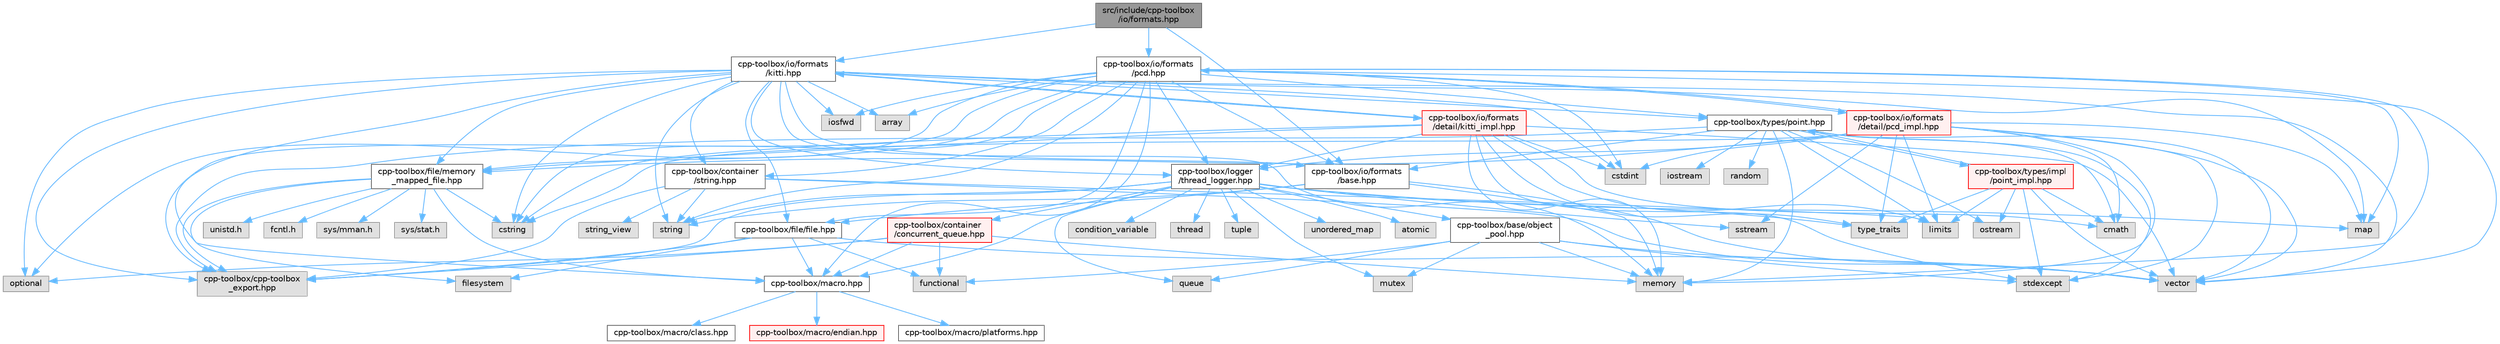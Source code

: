 digraph "src/include/cpp-toolbox/io/formats.hpp"
{
 // LATEX_PDF_SIZE
  bgcolor="transparent";
  edge [fontname=Helvetica,fontsize=10,labelfontname=Helvetica,labelfontsize=10];
  node [fontname=Helvetica,fontsize=10,shape=box,height=0.2,width=0.4];
  Node1 [id="Node000001",label="src/include/cpp-toolbox\l/io/formats.hpp",height=0.2,width=0.4,color="gray40", fillcolor="grey60", style="filled", fontcolor="black",tooltip=" "];
  Node1 -> Node2 [id="edge1_Node000001_Node000002",color="steelblue1",style="solid",tooltip=" "];
  Node2 [id="Node000002",label="cpp-toolbox/io/formats\l/base.hpp",height=0.2,width=0.4,color="grey40", fillcolor="white", style="filled",URL="$io_2formats_2base_8hpp.html",tooltip=" "];
  Node2 -> Node3 [id="edge2_Node000002_Node000003",color="steelblue1",style="solid",tooltip=" "];
  Node3 [id="Node000003",label="memory",height=0.2,width=0.4,color="grey60", fillcolor="#E0E0E0", style="filled",tooltip=" "];
  Node2 -> Node4 [id="edge3_Node000002_Node000004",color="steelblue1",style="solid",tooltip=" "];
  Node4 [id="Node000004",label="string",height=0.2,width=0.4,color="grey60", fillcolor="#E0E0E0", style="filled",tooltip=" "];
  Node2 -> Node5 [id="edge4_Node000002_Node000005",color="steelblue1",style="solid",tooltip=" "];
  Node5 [id="Node000005",label="vector",height=0.2,width=0.4,color="grey60", fillcolor="#E0E0E0", style="filled",tooltip=" "];
  Node2 -> Node6 [id="edge5_Node000002_Node000006",color="steelblue1",style="solid",tooltip=" "];
  Node6 [id="Node000006",label="cpp-toolbox/file/file.hpp",height=0.2,width=0.4,color="grey40", fillcolor="white", style="filled",URL="$file_8hpp.html",tooltip=" "];
  Node6 -> Node7 [id="edge6_Node000006_Node000007",color="steelblue1",style="solid",tooltip=" "];
  Node7 [id="Node000007",label="filesystem",height=0.2,width=0.4,color="grey60", fillcolor="#E0E0E0", style="filled",tooltip=" "];
  Node6 -> Node8 [id="edge7_Node000006_Node000008",color="steelblue1",style="solid",tooltip=" "];
  Node8 [id="Node000008",label="functional",height=0.2,width=0.4,color="grey60", fillcolor="#E0E0E0", style="filled",tooltip=" "];
  Node6 -> Node5 [id="edge8_Node000006_Node000005",color="steelblue1",style="solid",tooltip=" "];
  Node6 -> Node9 [id="edge9_Node000006_Node000009",color="steelblue1",style="solid",tooltip=" "];
  Node9 [id="Node000009",label="cpp-toolbox/cpp-toolbox\l_export.hpp",height=0.2,width=0.4,color="grey60", fillcolor="#E0E0E0", style="filled",tooltip=" "];
  Node6 -> Node10 [id="edge10_Node000006_Node000010",color="steelblue1",style="solid",tooltip=" "];
  Node10 [id="Node000010",label="cpp-toolbox/macro.hpp",height=0.2,width=0.4,color="grey40", fillcolor="white", style="filled",URL="$macro_8hpp.html",tooltip="通用的编译器、平台、架构检测和实用宏定义 / Common macros for compiler, platform, architecture detection and utility macro..."];
  Node10 -> Node11 [id="edge11_Node000010_Node000011",color="steelblue1",style="solid",tooltip=" "];
  Node11 [id="Node000011",label="cpp-toolbox/macro/class.hpp",height=0.2,width=0.4,color="grey40", fillcolor="white", style="filled",URL="$class_8hpp.html",tooltip=" "];
  Node10 -> Node12 [id="edge12_Node000010_Node000012",color="steelblue1",style="solid",tooltip=" "];
  Node12 [id="Node000012",label="cpp-toolbox/macro/endian.hpp",height=0.2,width=0.4,color="red", fillcolor="#FFF0F0", style="filled",URL="$endian_8hpp.html",tooltip=" "];
  Node10 -> Node14 [id="edge13_Node000010_Node000014",color="steelblue1",style="solid",tooltip=" "];
  Node14 [id="Node000014",label="cpp-toolbox/macro/platforms.hpp",height=0.2,width=0.4,color="grey40", fillcolor="white", style="filled",URL="$platforms_8hpp.html",tooltip=" "];
  Node1 -> Node15 [id="edge14_Node000001_Node000015",color="steelblue1",style="solid",tooltip=" "];
  Node15 [id="Node000015",label="cpp-toolbox/io/formats\l/kitti.hpp",height=0.2,width=0.4,color="grey40", fillcolor="white", style="filled",URL="$kitti_8hpp.html",tooltip=" "];
  Node15 -> Node16 [id="edge15_Node000015_Node000016",color="steelblue1",style="solid",tooltip=" "];
  Node16 [id="Node000016",label="array",height=0.2,width=0.4,color="grey60", fillcolor="#E0E0E0", style="filled",tooltip=" "];
  Node15 -> Node17 [id="edge16_Node000015_Node000017",color="steelblue1",style="solid",tooltip=" "];
  Node17 [id="Node000017",label="cstdint",height=0.2,width=0.4,color="grey60", fillcolor="#E0E0E0", style="filled",tooltip=" "];
  Node15 -> Node18 [id="edge17_Node000015_Node000018",color="steelblue1",style="solid",tooltip=" "];
  Node18 [id="Node000018",label="cstring",height=0.2,width=0.4,color="grey60", fillcolor="#E0E0E0", style="filled",tooltip=" "];
  Node15 -> Node19 [id="edge18_Node000015_Node000019",color="steelblue1",style="solid",tooltip=" "];
  Node19 [id="Node000019",label="iosfwd",height=0.2,width=0.4,color="grey60", fillcolor="#E0E0E0", style="filled",tooltip=" "];
  Node15 -> Node20 [id="edge19_Node000015_Node000020",color="steelblue1",style="solid",tooltip=" "];
  Node20 [id="Node000020",label="map",height=0.2,width=0.4,color="grey60", fillcolor="#E0E0E0", style="filled",tooltip=" "];
  Node15 -> Node3 [id="edge20_Node000015_Node000003",color="steelblue1",style="solid",tooltip=" "];
  Node15 -> Node21 [id="edge21_Node000015_Node000021",color="steelblue1",style="solid",tooltip=" "];
  Node21 [id="Node000021",label="optional",height=0.2,width=0.4,color="grey60", fillcolor="#E0E0E0", style="filled",tooltip=" "];
  Node15 -> Node4 [id="edge22_Node000015_Node000004",color="steelblue1",style="solid",tooltip=" "];
  Node15 -> Node5 [id="edge23_Node000015_Node000005",color="steelblue1",style="solid",tooltip=" "];
  Node15 -> Node22 [id="edge24_Node000015_Node000022",color="steelblue1",style="solid",tooltip=" "];
  Node22 [id="Node000022",label="cpp-toolbox/container\l/string.hpp",height=0.2,width=0.4,color="grey40", fillcolor="white", style="filled",URL="$string_8hpp.html",tooltip=" "];
  Node22 -> Node23 [id="edge25_Node000022_Node000023",color="steelblue1",style="solid",tooltip=" "];
  Node23 [id="Node000023",label="limits",height=0.2,width=0.4,color="grey60", fillcolor="#E0E0E0", style="filled",tooltip=" "];
  Node22 -> Node4 [id="edge26_Node000022_Node000004",color="steelblue1",style="solid",tooltip=" "];
  Node22 -> Node24 [id="edge27_Node000022_Node000024",color="steelblue1",style="solid",tooltip=" "];
  Node24 [id="Node000024",label="string_view",height=0.2,width=0.4,color="grey60", fillcolor="#E0E0E0", style="filled",tooltip=" "];
  Node22 -> Node5 [id="edge28_Node000022_Node000005",color="steelblue1",style="solid",tooltip=" "];
  Node22 -> Node9 [id="edge29_Node000022_Node000009",color="steelblue1",style="solid",tooltip=" "];
  Node15 -> Node9 [id="edge30_Node000015_Node000009",color="steelblue1",style="solid",tooltip=" "];
  Node15 -> Node6 [id="edge31_Node000015_Node000006",color="steelblue1",style="solid",tooltip=" "];
  Node15 -> Node25 [id="edge32_Node000015_Node000025",color="steelblue1",style="solid",tooltip=" "];
  Node25 [id="Node000025",label="cpp-toolbox/file/memory\l_mapped_file.hpp",height=0.2,width=0.4,color="grey40", fillcolor="white", style="filled",URL="$memory__mapped__file_8hpp.html",tooltip=" "];
  Node25 -> Node18 [id="edge33_Node000025_Node000018",color="steelblue1",style="solid",tooltip=" "];
  Node25 -> Node7 [id="edge34_Node000025_Node000007",color="steelblue1",style="solid",tooltip=" "];
  Node25 -> Node10 [id="edge35_Node000025_Node000010",color="steelblue1",style="solid",tooltip=" "];
  Node25 -> Node9 [id="edge36_Node000025_Node000009",color="steelblue1",style="solid",tooltip=" "];
  Node25 -> Node26 [id="edge37_Node000025_Node000026",color="steelblue1",style="solid",tooltip=" "];
  Node26 [id="Node000026",label="fcntl.h",height=0.2,width=0.4,color="grey60", fillcolor="#E0E0E0", style="filled",tooltip=" "];
  Node25 -> Node27 [id="edge38_Node000025_Node000027",color="steelblue1",style="solid",tooltip=" "];
  Node27 [id="Node000027",label="sys/mman.h",height=0.2,width=0.4,color="grey60", fillcolor="#E0E0E0", style="filled",tooltip=" "];
  Node25 -> Node28 [id="edge39_Node000025_Node000028",color="steelblue1",style="solid",tooltip=" "];
  Node28 [id="Node000028",label="sys/stat.h",height=0.2,width=0.4,color="grey60", fillcolor="#E0E0E0", style="filled",tooltip=" "];
  Node25 -> Node29 [id="edge40_Node000025_Node000029",color="steelblue1",style="solid",tooltip=" "];
  Node29 [id="Node000029",label="unistd.h",height=0.2,width=0.4,color="grey60", fillcolor="#E0E0E0", style="filled",tooltip=" "];
  Node15 -> Node2 [id="edge41_Node000015_Node000002",color="steelblue1",style="solid",tooltip=" "];
  Node15 -> Node30 [id="edge42_Node000015_Node000030",color="steelblue1",style="solid",tooltip=" "];
  Node30 [id="Node000030",label="cpp-toolbox/logger\l/thread_logger.hpp",height=0.2,width=0.4,color="grey40", fillcolor="white", style="filled",URL="$thread__logger_8hpp.html",tooltip=" "];
  Node30 -> Node31 [id="edge43_Node000030_Node000031",color="steelblue1",style="solid",tooltip=" "];
  Node31 [id="Node000031",label="atomic",height=0.2,width=0.4,color="grey60", fillcolor="#E0E0E0", style="filled",tooltip=" "];
  Node30 -> Node32 [id="edge44_Node000030_Node000032",color="steelblue1",style="solid",tooltip=" "];
  Node32 [id="Node000032",label="condition_variable",height=0.2,width=0.4,color="grey60", fillcolor="#E0E0E0", style="filled",tooltip=" "];
  Node30 -> Node20 [id="edge45_Node000030_Node000020",color="steelblue1",style="solid",tooltip=" "];
  Node30 -> Node33 [id="edge46_Node000030_Node000033",color="steelblue1",style="solid",tooltip=" "];
  Node33 [id="Node000033",label="mutex",height=0.2,width=0.4,color="grey60", fillcolor="#E0E0E0", style="filled",tooltip=" "];
  Node30 -> Node34 [id="edge47_Node000030_Node000034",color="steelblue1",style="solid",tooltip=" "];
  Node34 [id="Node000034",label="queue",height=0.2,width=0.4,color="grey60", fillcolor="#E0E0E0", style="filled",tooltip=" "];
  Node30 -> Node35 [id="edge48_Node000030_Node000035",color="steelblue1",style="solid",tooltip=" "];
  Node35 [id="Node000035",label="sstream",height=0.2,width=0.4,color="grey60", fillcolor="#E0E0E0", style="filled",tooltip=" "];
  Node30 -> Node4 [id="edge49_Node000030_Node000004",color="steelblue1",style="solid",tooltip=" "];
  Node30 -> Node36 [id="edge50_Node000030_Node000036",color="steelblue1",style="solid",tooltip=" "];
  Node36 [id="Node000036",label="thread",height=0.2,width=0.4,color="grey60", fillcolor="#E0E0E0", style="filled",tooltip=" "];
  Node30 -> Node37 [id="edge51_Node000030_Node000037",color="steelblue1",style="solid",tooltip=" "];
  Node37 [id="Node000037",label="tuple",height=0.2,width=0.4,color="grey60", fillcolor="#E0E0E0", style="filled",tooltip=" "];
  Node30 -> Node38 [id="edge52_Node000030_Node000038",color="steelblue1",style="solid",tooltip=" "];
  Node38 [id="Node000038",label="type_traits",height=0.2,width=0.4,color="grey60", fillcolor="#E0E0E0", style="filled",tooltip=" "];
  Node30 -> Node39 [id="edge53_Node000030_Node000039",color="steelblue1",style="solid",tooltip=" "];
  Node39 [id="Node000039",label="unordered_map",height=0.2,width=0.4,color="grey60", fillcolor="#E0E0E0", style="filled",tooltip=" "];
  Node30 -> Node9 [id="edge54_Node000030_Node000009",color="steelblue1",style="solid",tooltip=" "];
  Node30 -> Node10 [id="edge55_Node000030_Node000010",color="steelblue1",style="solid",tooltip=" "];
  Node30 -> Node40 [id="edge56_Node000030_Node000040",color="steelblue1",style="solid",tooltip=" "];
  Node40 [id="Node000040",label="cpp-toolbox/container\l/concurrent_queue.hpp",height=0.2,width=0.4,color="red", fillcolor="#FFF0F0", style="filled",URL="$concurrent__queue_8hpp.html",tooltip=" "];
  Node40 -> Node8 [id="edge57_Node000040_Node000008",color="steelblue1",style="solid",tooltip=" "];
  Node40 -> Node3 [id="edge58_Node000040_Node000003",color="steelblue1",style="solid",tooltip=" "];
  Node40 -> Node21 [id="edge59_Node000040_Node000021",color="steelblue1",style="solid",tooltip=" "];
  Node40 -> Node9 [id="edge60_Node000040_Node000009",color="steelblue1",style="solid",tooltip=" "];
  Node40 -> Node10 [id="edge61_Node000040_Node000010",color="steelblue1",style="solid",tooltip=" "];
  Node30 -> Node44 [id="edge62_Node000030_Node000044",color="steelblue1",style="solid",tooltip=" "];
  Node44 [id="Node000044",label="cpp-toolbox/base/object\l_pool.hpp",height=0.2,width=0.4,color="grey40", fillcolor="white", style="filled",URL="$object__pool_8hpp.html",tooltip=" "];
  Node44 -> Node8 [id="edge63_Node000044_Node000008",color="steelblue1",style="solid",tooltip=" "];
  Node44 -> Node3 [id="edge64_Node000044_Node000003",color="steelblue1",style="solid",tooltip=" "];
  Node44 -> Node33 [id="edge65_Node000044_Node000033",color="steelblue1",style="solid",tooltip=" "];
  Node44 -> Node34 [id="edge66_Node000044_Node000034",color="steelblue1",style="solid",tooltip=" "];
  Node44 -> Node45 [id="edge67_Node000044_Node000045",color="steelblue1",style="solid",tooltip=" "];
  Node45 [id="Node000045",label="stdexcept",height=0.2,width=0.4,color="grey60", fillcolor="#E0E0E0", style="filled",tooltip=" "];
  Node44 -> Node5 [id="edge68_Node000044_Node000005",color="steelblue1",style="solid",tooltip=" "];
  Node15 -> Node10 [id="edge69_Node000015_Node000010",color="steelblue1",style="solid",tooltip=" "];
  Node15 -> Node46 [id="edge70_Node000015_Node000046",color="steelblue1",style="solid",tooltip=" "];
  Node46 [id="Node000046",label="cpp-toolbox/types/point.hpp",height=0.2,width=0.4,color="grey40", fillcolor="white", style="filled",URL="$point_8hpp.html",tooltip=" "];
  Node46 -> Node47 [id="edge71_Node000046_Node000047",color="steelblue1",style="solid",tooltip=" "];
  Node47 [id="Node000047",label="cmath",height=0.2,width=0.4,color="grey60", fillcolor="#E0E0E0", style="filled",tooltip=" "];
  Node46 -> Node48 [id="edge72_Node000046_Node000048",color="steelblue1",style="solid",tooltip=" "];
  Node48 [id="Node000048",label="iostream",height=0.2,width=0.4,color="grey60", fillcolor="#E0E0E0", style="filled",tooltip=" "];
  Node46 -> Node23 [id="edge73_Node000046_Node000023",color="steelblue1",style="solid",tooltip=" "];
  Node46 -> Node3 [id="edge74_Node000046_Node000003",color="steelblue1",style="solid",tooltip=" "];
  Node46 -> Node49 [id="edge75_Node000046_Node000049",color="steelblue1",style="solid",tooltip=" "];
  Node49 [id="Node000049",label="ostream",height=0.2,width=0.4,color="grey60", fillcolor="#E0E0E0", style="filled",tooltip=" "];
  Node46 -> Node50 [id="edge76_Node000046_Node000050",color="steelblue1",style="solid",tooltip=" "];
  Node50 [id="Node000050",label="random",height=0.2,width=0.4,color="grey60", fillcolor="#E0E0E0", style="filled",tooltip=" "];
  Node46 -> Node45 [id="edge77_Node000046_Node000045",color="steelblue1",style="solid",tooltip=" "];
  Node46 -> Node5 [id="edge78_Node000046_Node000005",color="steelblue1",style="solid",tooltip=" "];
  Node46 -> Node9 [id="edge79_Node000046_Node000009",color="steelblue1",style="solid",tooltip=" "];
  Node46 -> Node2 [id="edge80_Node000046_Node000002",color="steelblue1",style="solid",tooltip=" "];
  Node46 -> Node51 [id="edge81_Node000046_Node000051",color="steelblue1",style="solid",tooltip=" "];
  Node51 [id="Node000051",label="cpp-toolbox/types/impl\l/point_impl.hpp",height=0.2,width=0.4,color="red", fillcolor="#FFF0F0", style="filled",URL="$point__impl_8hpp.html",tooltip=" "];
  Node51 -> Node47 [id="edge82_Node000051_Node000047",color="steelblue1",style="solid",tooltip=" "];
  Node51 -> Node23 [id="edge83_Node000051_Node000023",color="steelblue1",style="solid",tooltip=" "];
  Node51 -> Node49 [id="edge84_Node000051_Node000049",color="steelblue1",style="solid",tooltip=" "];
  Node51 -> Node45 [id="edge85_Node000051_Node000045",color="steelblue1",style="solid",tooltip=" "];
  Node51 -> Node38 [id="edge86_Node000051_Node000038",color="steelblue1",style="solid",tooltip=" "];
  Node51 -> Node5 [id="edge87_Node000051_Node000005",color="steelblue1",style="solid",tooltip=" "];
  Node51 -> Node46 [id="edge88_Node000051_Node000046",color="steelblue1",style="solid",tooltip=" "];
  Node15 -> Node53 [id="edge89_Node000015_Node000053",color="steelblue1",style="solid",tooltip=" "];
  Node53 [id="Node000053",label="cpp-toolbox/io/formats\l/detail/kitti_impl.hpp",height=0.2,width=0.4,color="red", fillcolor="#FFF0F0", style="filled",URL="$kitti__impl_8hpp.html",tooltip="此文件包含 kitti_format_t 的模板实现/This file contains the template implementations for kitti_format_t"];
  Node53 -> Node15 [id="edge90_Node000053_Node000015",color="steelblue1",style="solid",tooltip=" "];
  Node53 -> Node47 [id="edge91_Node000053_Node000047",color="steelblue1",style="solid",tooltip=" "];
  Node53 -> Node17 [id="edge92_Node000053_Node000017",color="steelblue1",style="solid",tooltip=" "];
  Node53 -> Node18 [id="edge93_Node000053_Node000018",color="steelblue1",style="solid",tooltip=" "];
  Node53 -> Node23 [id="edge94_Node000053_Node000023",color="steelblue1",style="solid",tooltip=" "];
  Node53 -> Node3 [id="edge95_Node000053_Node000003",color="steelblue1",style="solid",tooltip=" "];
  Node53 -> Node45 [id="edge96_Node000053_Node000045",color="steelblue1",style="solid",tooltip=" "];
  Node53 -> Node38 [id="edge97_Node000053_Node000038",color="steelblue1",style="solid",tooltip=" "];
  Node53 -> Node5 [id="edge98_Node000053_Node000005",color="steelblue1",style="solid",tooltip=" "];
  Node53 -> Node25 [id="edge99_Node000053_Node000025",color="steelblue1",style="solid",tooltip=" "];
  Node53 -> Node30 [id="edge100_Node000053_Node000030",color="steelblue1",style="solid",tooltip=" "];
  Node1 -> Node57 [id="edge101_Node000001_Node000057",color="steelblue1",style="solid",tooltip=" "];
  Node57 [id="Node000057",label="cpp-toolbox/io/formats\l/pcd.hpp",height=0.2,width=0.4,color="grey40", fillcolor="white", style="filled",URL="$pcd_8hpp.html",tooltip=" "];
  Node57 -> Node16 [id="edge102_Node000057_Node000016",color="steelblue1",style="solid",tooltip=" "];
  Node57 -> Node17 [id="edge103_Node000057_Node000017",color="steelblue1",style="solid",tooltip=" "];
  Node57 -> Node18 [id="edge104_Node000057_Node000018",color="steelblue1",style="solid",tooltip=" "];
  Node57 -> Node19 [id="edge105_Node000057_Node000019",color="steelblue1",style="solid",tooltip=" "];
  Node57 -> Node20 [id="edge106_Node000057_Node000020",color="steelblue1",style="solid",tooltip=" "];
  Node57 -> Node3 [id="edge107_Node000057_Node000003",color="steelblue1",style="solid",tooltip=" "];
  Node57 -> Node21 [id="edge108_Node000057_Node000021",color="steelblue1",style="solid",tooltip=" "];
  Node57 -> Node4 [id="edge109_Node000057_Node000004",color="steelblue1",style="solid",tooltip=" "];
  Node57 -> Node5 [id="edge110_Node000057_Node000005",color="steelblue1",style="solid",tooltip=" "];
  Node57 -> Node22 [id="edge111_Node000057_Node000022",color="steelblue1",style="solid",tooltip=" "];
  Node57 -> Node9 [id="edge112_Node000057_Node000009",color="steelblue1",style="solid",tooltip=" "];
  Node57 -> Node6 [id="edge113_Node000057_Node000006",color="steelblue1",style="solid",tooltip=" "];
  Node57 -> Node25 [id="edge114_Node000057_Node000025",color="steelblue1",style="solid",tooltip=" "];
  Node57 -> Node2 [id="edge115_Node000057_Node000002",color="steelblue1",style="solid",tooltip=" "];
  Node57 -> Node30 [id="edge116_Node000057_Node000030",color="steelblue1",style="solid",tooltip=" "];
  Node57 -> Node10 [id="edge117_Node000057_Node000010",color="steelblue1",style="solid",tooltip=" "];
  Node57 -> Node46 [id="edge118_Node000057_Node000046",color="steelblue1",style="solid",tooltip=" "];
  Node57 -> Node58 [id="edge119_Node000057_Node000058",color="steelblue1",style="solid",tooltip=" "];
  Node58 [id="Node000058",label="cpp-toolbox/io/formats\l/detail/pcd_impl.hpp",height=0.2,width=0.4,color="red", fillcolor="#FFF0F0", style="filled",URL="$pcd__impl_8hpp.html",tooltip="此文件包含 pcd_format_t 的模板实现/This file contains the template implementations for pcd_format_t"];
  Node58 -> Node57 [id="edge120_Node000058_Node000057",color="steelblue1",style="solid",tooltip=" "];
  Node58 -> Node47 [id="edge121_Node000058_Node000047",color="steelblue1",style="solid",tooltip=" "];
  Node58 -> Node17 [id="edge122_Node000058_Node000017",color="steelblue1",style="solid",tooltip=" "];
  Node58 -> Node18 [id="edge123_Node000058_Node000018",color="steelblue1",style="solid",tooltip=" "];
  Node58 -> Node23 [id="edge124_Node000058_Node000023",color="steelblue1",style="solid",tooltip=" "];
  Node58 -> Node20 [id="edge125_Node000058_Node000020",color="steelblue1",style="solid",tooltip=" "];
  Node58 -> Node3 [id="edge126_Node000058_Node000003",color="steelblue1",style="solid",tooltip=" "];
  Node58 -> Node35 [id="edge127_Node000058_Node000035",color="steelblue1",style="solid",tooltip=" "];
  Node58 -> Node45 [id="edge128_Node000058_Node000045",color="steelblue1",style="solid",tooltip=" "];
  Node58 -> Node38 [id="edge129_Node000058_Node000038",color="steelblue1",style="solid",tooltip=" "];
  Node58 -> Node5 [id="edge130_Node000058_Node000005",color="steelblue1",style="solid",tooltip=" "];
  Node58 -> Node25 [id="edge131_Node000058_Node000025",color="steelblue1",style="solid",tooltip=" "];
  Node58 -> Node30 [id="edge132_Node000058_Node000030",color="steelblue1",style="solid",tooltip=" "];
}
